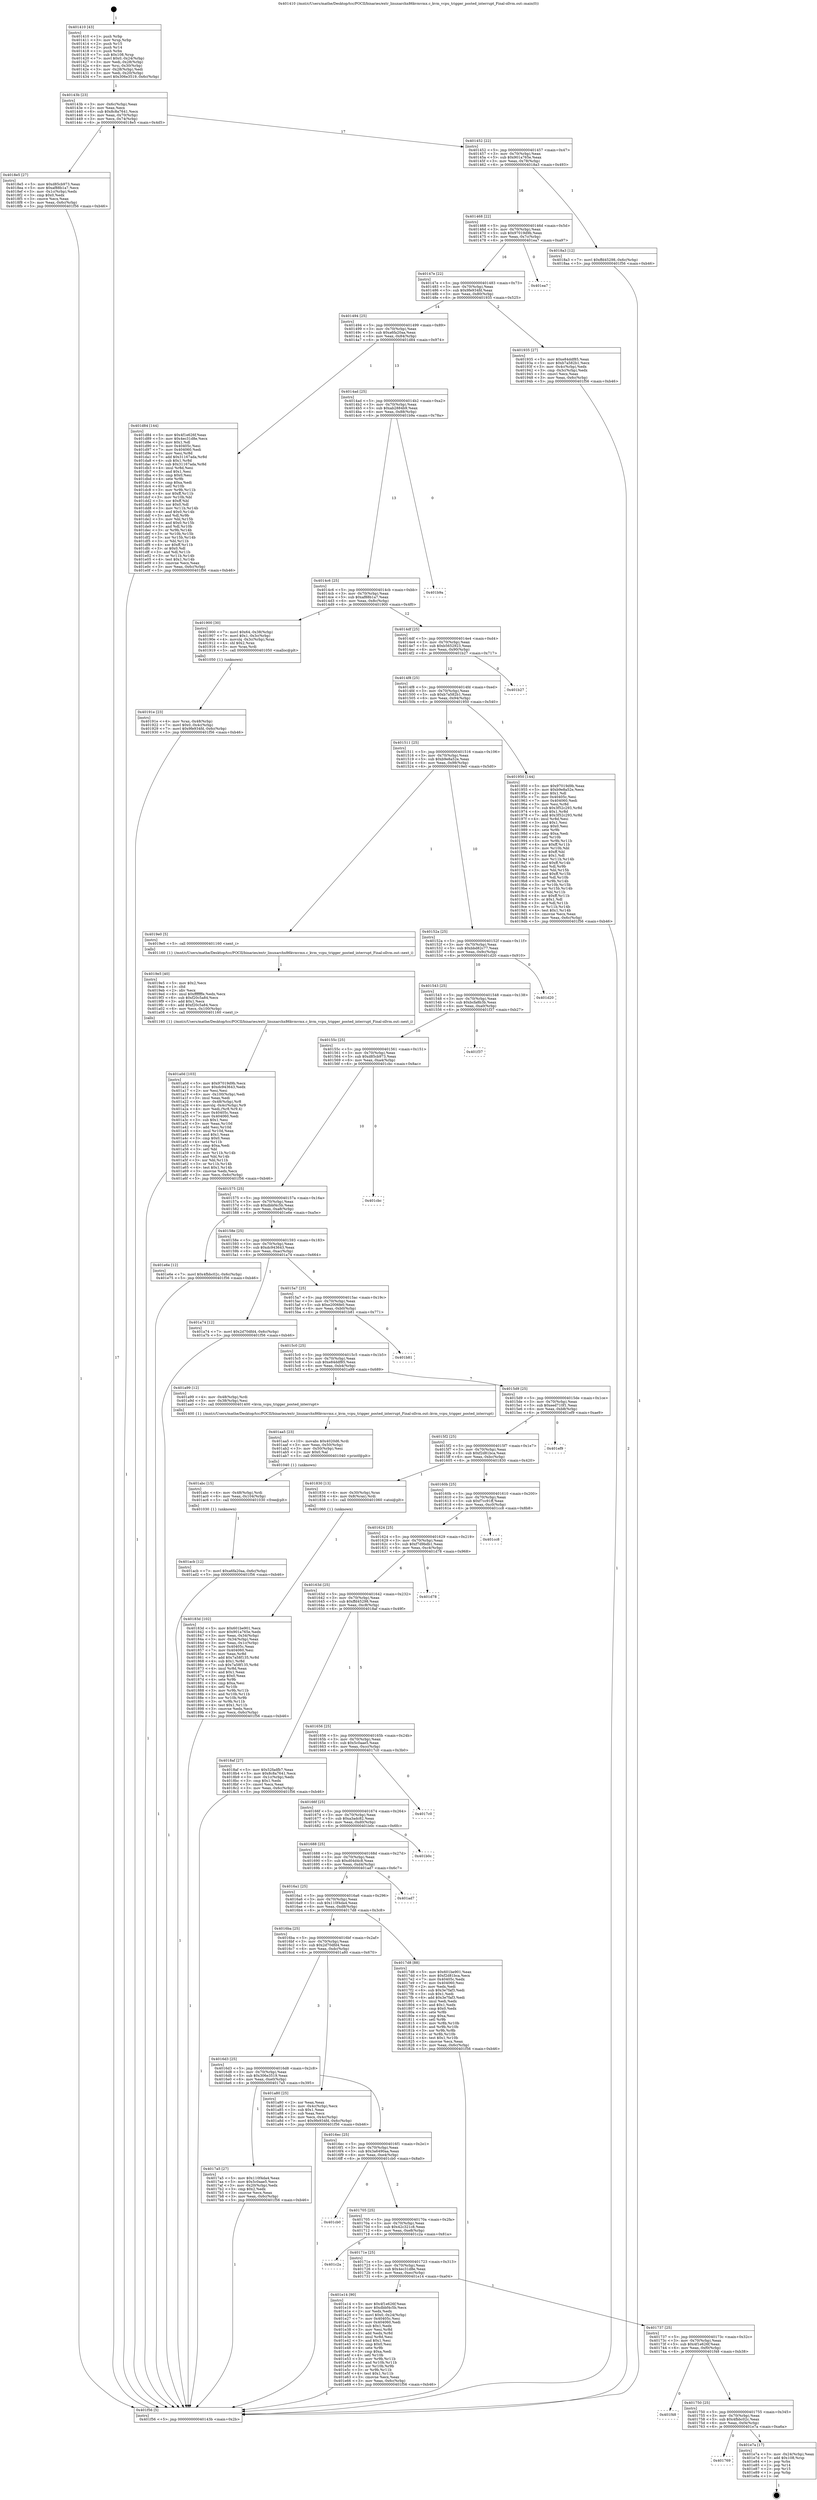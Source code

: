 digraph "0x401410" {
  label = "0x401410 (/mnt/c/Users/mathe/Desktop/tcc/POCII/binaries/extr_linuxarchx86kvmvmx.c_kvm_vcpu_trigger_posted_interrupt_Final-ollvm.out::main(0))"
  labelloc = "t"
  node[shape=record]

  Entry [label="",width=0.3,height=0.3,shape=circle,fillcolor=black,style=filled]
  "0x40143b" [label="{
     0x40143b [23]\l
     | [instrs]\l
     &nbsp;&nbsp;0x40143b \<+3\>: mov -0x6c(%rbp),%eax\l
     &nbsp;&nbsp;0x40143e \<+2\>: mov %eax,%ecx\l
     &nbsp;&nbsp;0x401440 \<+6\>: sub $0x8c8a7641,%ecx\l
     &nbsp;&nbsp;0x401446 \<+3\>: mov %eax,-0x70(%rbp)\l
     &nbsp;&nbsp;0x401449 \<+3\>: mov %ecx,-0x74(%rbp)\l
     &nbsp;&nbsp;0x40144c \<+6\>: je 00000000004018e5 \<main+0x4d5\>\l
  }"]
  "0x4018e5" [label="{
     0x4018e5 [27]\l
     | [instrs]\l
     &nbsp;&nbsp;0x4018e5 \<+5\>: mov $0xd85cb973,%eax\l
     &nbsp;&nbsp;0x4018ea \<+5\>: mov $0xaf88b1a7,%ecx\l
     &nbsp;&nbsp;0x4018ef \<+3\>: mov -0x1c(%rbp),%edx\l
     &nbsp;&nbsp;0x4018f2 \<+3\>: cmp $0x0,%edx\l
     &nbsp;&nbsp;0x4018f5 \<+3\>: cmove %ecx,%eax\l
     &nbsp;&nbsp;0x4018f8 \<+3\>: mov %eax,-0x6c(%rbp)\l
     &nbsp;&nbsp;0x4018fb \<+5\>: jmp 0000000000401f56 \<main+0xb46\>\l
  }"]
  "0x401452" [label="{
     0x401452 [22]\l
     | [instrs]\l
     &nbsp;&nbsp;0x401452 \<+5\>: jmp 0000000000401457 \<main+0x47\>\l
     &nbsp;&nbsp;0x401457 \<+3\>: mov -0x70(%rbp),%eax\l
     &nbsp;&nbsp;0x40145a \<+5\>: sub $0x901a765e,%eax\l
     &nbsp;&nbsp;0x40145f \<+3\>: mov %eax,-0x78(%rbp)\l
     &nbsp;&nbsp;0x401462 \<+6\>: je 00000000004018a3 \<main+0x493\>\l
  }"]
  Exit [label="",width=0.3,height=0.3,shape=circle,fillcolor=black,style=filled,peripheries=2]
  "0x4018a3" [label="{
     0x4018a3 [12]\l
     | [instrs]\l
     &nbsp;&nbsp;0x4018a3 \<+7\>: movl $0xffd45298,-0x6c(%rbp)\l
     &nbsp;&nbsp;0x4018aa \<+5\>: jmp 0000000000401f56 \<main+0xb46\>\l
  }"]
  "0x401468" [label="{
     0x401468 [22]\l
     | [instrs]\l
     &nbsp;&nbsp;0x401468 \<+5\>: jmp 000000000040146d \<main+0x5d\>\l
     &nbsp;&nbsp;0x40146d \<+3\>: mov -0x70(%rbp),%eax\l
     &nbsp;&nbsp;0x401470 \<+5\>: sub $0x97019d9b,%eax\l
     &nbsp;&nbsp;0x401475 \<+3\>: mov %eax,-0x7c(%rbp)\l
     &nbsp;&nbsp;0x401478 \<+6\>: je 0000000000401ea7 \<main+0xa97\>\l
  }"]
  "0x401769" [label="{
     0x401769\l
  }", style=dashed]
  "0x401ea7" [label="{
     0x401ea7\l
  }", style=dashed]
  "0x40147e" [label="{
     0x40147e [22]\l
     | [instrs]\l
     &nbsp;&nbsp;0x40147e \<+5\>: jmp 0000000000401483 \<main+0x73\>\l
     &nbsp;&nbsp;0x401483 \<+3\>: mov -0x70(%rbp),%eax\l
     &nbsp;&nbsp;0x401486 \<+5\>: sub $0x9fe934fd,%eax\l
     &nbsp;&nbsp;0x40148b \<+3\>: mov %eax,-0x80(%rbp)\l
     &nbsp;&nbsp;0x40148e \<+6\>: je 0000000000401935 \<main+0x525\>\l
  }"]
  "0x401e7a" [label="{
     0x401e7a [17]\l
     | [instrs]\l
     &nbsp;&nbsp;0x401e7a \<+3\>: mov -0x24(%rbp),%eax\l
     &nbsp;&nbsp;0x401e7d \<+7\>: add $0x108,%rsp\l
     &nbsp;&nbsp;0x401e84 \<+1\>: pop %rbx\l
     &nbsp;&nbsp;0x401e85 \<+2\>: pop %r14\l
     &nbsp;&nbsp;0x401e87 \<+2\>: pop %r15\l
     &nbsp;&nbsp;0x401e89 \<+1\>: pop %rbp\l
     &nbsp;&nbsp;0x401e8a \<+1\>: ret\l
  }"]
  "0x401935" [label="{
     0x401935 [27]\l
     | [instrs]\l
     &nbsp;&nbsp;0x401935 \<+5\>: mov $0xe84ddf85,%eax\l
     &nbsp;&nbsp;0x40193a \<+5\>: mov $0xb7a582b1,%ecx\l
     &nbsp;&nbsp;0x40193f \<+3\>: mov -0x4c(%rbp),%edx\l
     &nbsp;&nbsp;0x401942 \<+3\>: cmp -0x3c(%rbp),%edx\l
     &nbsp;&nbsp;0x401945 \<+3\>: cmovl %ecx,%eax\l
     &nbsp;&nbsp;0x401948 \<+3\>: mov %eax,-0x6c(%rbp)\l
     &nbsp;&nbsp;0x40194b \<+5\>: jmp 0000000000401f56 \<main+0xb46\>\l
  }"]
  "0x401494" [label="{
     0x401494 [25]\l
     | [instrs]\l
     &nbsp;&nbsp;0x401494 \<+5\>: jmp 0000000000401499 \<main+0x89\>\l
     &nbsp;&nbsp;0x401499 \<+3\>: mov -0x70(%rbp),%eax\l
     &nbsp;&nbsp;0x40149c \<+5\>: sub $0xa6fa20aa,%eax\l
     &nbsp;&nbsp;0x4014a1 \<+6\>: mov %eax,-0x84(%rbp)\l
     &nbsp;&nbsp;0x4014a7 \<+6\>: je 0000000000401d84 \<main+0x974\>\l
  }"]
  "0x401750" [label="{
     0x401750 [25]\l
     | [instrs]\l
     &nbsp;&nbsp;0x401750 \<+5\>: jmp 0000000000401755 \<main+0x345\>\l
     &nbsp;&nbsp;0x401755 \<+3\>: mov -0x70(%rbp),%eax\l
     &nbsp;&nbsp;0x401758 \<+5\>: sub $0x4fbbc02c,%eax\l
     &nbsp;&nbsp;0x40175d \<+6\>: mov %eax,-0xf4(%rbp)\l
     &nbsp;&nbsp;0x401763 \<+6\>: je 0000000000401e7a \<main+0xa6a\>\l
  }"]
  "0x401d84" [label="{
     0x401d84 [144]\l
     | [instrs]\l
     &nbsp;&nbsp;0x401d84 \<+5\>: mov $0x4f1e626f,%eax\l
     &nbsp;&nbsp;0x401d89 \<+5\>: mov $0x4ec31d8e,%ecx\l
     &nbsp;&nbsp;0x401d8e \<+2\>: mov $0x1,%dl\l
     &nbsp;&nbsp;0x401d90 \<+7\>: mov 0x40405c,%esi\l
     &nbsp;&nbsp;0x401d97 \<+7\>: mov 0x404060,%edi\l
     &nbsp;&nbsp;0x401d9e \<+3\>: mov %esi,%r8d\l
     &nbsp;&nbsp;0x401da1 \<+7\>: add $0x31167ada,%r8d\l
     &nbsp;&nbsp;0x401da8 \<+4\>: sub $0x1,%r8d\l
     &nbsp;&nbsp;0x401dac \<+7\>: sub $0x31167ada,%r8d\l
     &nbsp;&nbsp;0x401db3 \<+4\>: imul %r8d,%esi\l
     &nbsp;&nbsp;0x401db7 \<+3\>: and $0x1,%esi\l
     &nbsp;&nbsp;0x401dba \<+3\>: cmp $0x0,%esi\l
     &nbsp;&nbsp;0x401dbd \<+4\>: sete %r9b\l
     &nbsp;&nbsp;0x401dc1 \<+3\>: cmp $0xa,%edi\l
     &nbsp;&nbsp;0x401dc4 \<+4\>: setl %r10b\l
     &nbsp;&nbsp;0x401dc8 \<+3\>: mov %r9b,%r11b\l
     &nbsp;&nbsp;0x401dcb \<+4\>: xor $0xff,%r11b\l
     &nbsp;&nbsp;0x401dcf \<+3\>: mov %r10b,%bl\l
     &nbsp;&nbsp;0x401dd2 \<+3\>: xor $0xff,%bl\l
     &nbsp;&nbsp;0x401dd5 \<+3\>: xor $0x0,%dl\l
     &nbsp;&nbsp;0x401dd8 \<+3\>: mov %r11b,%r14b\l
     &nbsp;&nbsp;0x401ddb \<+4\>: and $0x0,%r14b\l
     &nbsp;&nbsp;0x401ddf \<+3\>: and %dl,%r9b\l
     &nbsp;&nbsp;0x401de2 \<+3\>: mov %bl,%r15b\l
     &nbsp;&nbsp;0x401de5 \<+4\>: and $0x0,%r15b\l
     &nbsp;&nbsp;0x401de9 \<+3\>: and %dl,%r10b\l
     &nbsp;&nbsp;0x401dec \<+3\>: or %r9b,%r14b\l
     &nbsp;&nbsp;0x401def \<+3\>: or %r10b,%r15b\l
     &nbsp;&nbsp;0x401df2 \<+3\>: xor %r15b,%r14b\l
     &nbsp;&nbsp;0x401df5 \<+3\>: or %bl,%r11b\l
     &nbsp;&nbsp;0x401df8 \<+4\>: xor $0xff,%r11b\l
     &nbsp;&nbsp;0x401dfc \<+3\>: or $0x0,%dl\l
     &nbsp;&nbsp;0x401dff \<+3\>: and %dl,%r11b\l
     &nbsp;&nbsp;0x401e02 \<+3\>: or %r11b,%r14b\l
     &nbsp;&nbsp;0x401e05 \<+4\>: test $0x1,%r14b\l
     &nbsp;&nbsp;0x401e09 \<+3\>: cmovne %ecx,%eax\l
     &nbsp;&nbsp;0x401e0c \<+3\>: mov %eax,-0x6c(%rbp)\l
     &nbsp;&nbsp;0x401e0f \<+5\>: jmp 0000000000401f56 \<main+0xb46\>\l
  }"]
  "0x4014ad" [label="{
     0x4014ad [25]\l
     | [instrs]\l
     &nbsp;&nbsp;0x4014ad \<+5\>: jmp 00000000004014b2 \<main+0xa2\>\l
     &nbsp;&nbsp;0x4014b2 \<+3\>: mov -0x70(%rbp),%eax\l
     &nbsp;&nbsp;0x4014b5 \<+5\>: sub $0xab2884b9,%eax\l
     &nbsp;&nbsp;0x4014ba \<+6\>: mov %eax,-0x88(%rbp)\l
     &nbsp;&nbsp;0x4014c0 \<+6\>: je 0000000000401b9a \<main+0x78a\>\l
  }"]
  "0x401f48" [label="{
     0x401f48\l
  }", style=dashed]
  "0x401b9a" [label="{
     0x401b9a\l
  }", style=dashed]
  "0x4014c6" [label="{
     0x4014c6 [25]\l
     | [instrs]\l
     &nbsp;&nbsp;0x4014c6 \<+5\>: jmp 00000000004014cb \<main+0xbb\>\l
     &nbsp;&nbsp;0x4014cb \<+3\>: mov -0x70(%rbp),%eax\l
     &nbsp;&nbsp;0x4014ce \<+5\>: sub $0xaf88b1a7,%eax\l
     &nbsp;&nbsp;0x4014d3 \<+6\>: mov %eax,-0x8c(%rbp)\l
     &nbsp;&nbsp;0x4014d9 \<+6\>: je 0000000000401900 \<main+0x4f0\>\l
  }"]
  "0x401737" [label="{
     0x401737 [25]\l
     | [instrs]\l
     &nbsp;&nbsp;0x401737 \<+5\>: jmp 000000000040173c \<main+0x32c\>\l
     &nbsp;&nbsp;0x40173c \<+3\>: mov -0x70(%rbp),%eax\l
     &nbsp;&nbsp;0x40173f \<+5\>: sub $0x4f1e626f,%eax\l
     &nbsp;&nbsp;0x401744 \<+6\>: mov %eax,-0xf0(%rbp)\l
     &nbsp;&nbsp;0x40174a \<+6\>: je 0000000000401f48 \<main+0xb38\>\l
  }"]
  "0x401900" [label="{
     0x401900 [30]\l
     | [instrs]\l
     &nbsp;&nbsp;0x401900 \<+7\>: movl $0x64,-0x38(%rbp)\l
     &nbsp;&nbsp;0x401907 \<+7\>: movl $0x1,-0x3c(%rbp)\l
     &nbsp;&nbsp;0x40190e \<+4\>: movslq -0x3c(%rbp),%rax\l
     &nbsp;&nbsp;0x401912 \<+4\>: shl $0x2,%rax\l
     &nbsp;&nbsp;0x401916 \<+3\>: mov %rax,%rdi\l
     &nbsp;&nbsp;0x401919 \<+5\>: call 0000000000401050 \<malloc@plt\>\l
     | [calls]\l
     &nbsp;&nbsp;0x401050 \{1\} (unknown)\l
  }"]
  "0x4014df" [label="{
     0x4014df [25]\l
     | [instrs]\l
     &nbsp;&nbsp;0x4014df \<+5\>: jmp 00000000004014e4 \<main+0xd4\>\l
     &nbsp;&nbsp;0x4014e4 \<+3\>: mov -0x70(%rbp),%eax\l
     &nbsp;&nbsp;0x4014e7 \<+5\>: sub $0xb5652923,%eax\l
     &nbsp;&nbsp;0x4014ec \<+6\>: mov %eax,-0x90(%rbp)\l
     &nbsp;&nbsp;0x4014f2 \<+6\>: je 0000000000401b27 \<main+0x717\>\l
  }"]
  "0x401e14" [label="{
     0x401e14 [90]\l
     | [instrs]\l
     &nbsp;&nbsp;0x401e14 \<+5\>: mov $0x4f1e626f,%eax\l
     &nbsp;&nbsp;0x401e19 \<+5\>: mov $0xdbbf4c5b,%ecx\l
     &nbsp;&nbsp;0x401e1e \<+2\>: xor %edx,%edx\l
     &nbsp;&nbsp;0x401e20 \<+7\>: movl $0x0,-0x24(%rbp)\l
     &nbsp;&nbsp;0x401e27 \<+7\>: mov 0x40405c,%esi\l
     &nbsp;&nbsp;0x401e2e \<+7\>: mov 0x404060,%edi\l
     &nbsp;&nbsp;0x401e35 \<+3\>: sub $0x1,%edx\l
     &nbsp;&nbsp;0x401e38 \<+3\>: mov %esi,%r8d\l
     &nbsp;&nbsp;0x401e3b \<+3\>: add %edx,%r8d\l
     &nbsp;&nbsp;0x401e3e \<+4\>: imul %r8d,%esi\l
     &nbsp;&nbsp;0x401e42 \<+3\>: and $0x1,%esi\l
     &nbsp;&nbsp;0x401e45 \<+3\>: cmp $0x0,%esi\l
     &nbsp;&nbsp;0x401e48 \<+4\>: sete %r9b\l
     &nbsp;&nbsp;0x401e4c \<+3\>: cmp $0xa,%edi\l
     &nbsp;&nbsp;0x401e4f \<+4\>: setl %r10b\l
     &nbsp;&nbsp;0x401e53 \<+3\>: mov %r9b,%r11b\l
     &nbsp;&nbsp;0x401e56 \<+3\>: and %r10b,%r11b\l
     &nbsp;&nbsp;0x401e59 \<+3\>: xor %r10b,%r9b\l
     &nbsp;&nbsp;0x401e5c \<+3\>: or %r9b,%r11b\l
     &nbsp;&nbsp;0x401e5f \<+4\>: test $0x1,%r11b\l
     &nbsp;&nbsp;0x401e63 \<+3\>: cmovne %ecx,%eax\l
     &nbsp;&nbsp;0x401e66 \<+3\>: mov %eax,-0x6c(%rbp)\l
     &nbsp;&nbsp;0x401e69 \<+5\>: jmp 0000000000401f56 \<main+0xb46\>\l
  }"]
  "0x401b27" [label="{
     0x401b27\l
  }", style=dashed]
  "0x4014f8" [label="{
     0x4014f8 [25]\l
     | [instrs]\l
     &nbsp;&nbsp;0x4014f8 \<+5\>: jmp 00000000004014fd \<main+0xed\>\l
     &nbsp;&nbsp;0x4014fd \<+3\>: mov -0x70(%rbp),%eax\l
     &nbsp;&nbsp;0x401500 \<+5\>: sub $0xb7a582b1,%eax\l
     &nbsp;&nbsp;0x401505 \<+6\>: mov %eax,-0x94(%rbp)\l
     &nbsp;&nbsp;0x40150b \<+6\>: je 0000000000401950 \<main+0x540\>\l
  }"]
  "0x40171e" [label="{
     0x40171e [25]\l
     | [instrs]\l
     &nbsp;&nbsp;0x40171e \<+5\>: jmp 0000000000401723 \<main+0x313\>\l
     &nbsp;&nbsp;0x401723 \<+3\>: mov -0x70(%rbp),%eax\l
     &nbsp;&nbsp;0x401726 \<+5\>: sub $0x4ec31d8e,%eax\l
     &nbsp;&nbsp;0x40172b \<+6\>: mov %eax,-0xec(%rbp)\l
     &nbsp;&nbsp;0x401731 \<+6\>: je 0000000000401e14 \<main+0xa04\>\l
  }"]
  "0x401950" [label="{
     0x401950 [144]\l
     | [instrs]\l
     &nbsp;&nbsp;0x401950 \<+5\>: mov $0x97019d9b,%eax\l
     &nbsp;&nbsp;0x401955 \<+5\>: mov $0xb9e8a52e,%ecx\l
     &nbsp;&nbsp;0x40195a \<+2\>: mov $0x1,%dl\l
     &nbsp;&nbsp;0x40195c \<+7\>: mov 0x40405c,%esi\l
     &nbsp;&nbsp;0x401963 \<+7\>: mov 0x404060,%edi\l
     &nbsp;&nbsp;0x40196a \<+3\>: mov %esi,%r8d\l
     &nbsp;&nbsp;0x40196d \<+7\>: sub $0x3f52c293,%r8d\l
     &nbsp;&nbsp;0x401974 \<+4\>: sub $0x1,%r8d\l
     &nbsp;&nbsp;0x401978 \<+7\>: add $0x3f52c293,%r8d\l
     &nbsp;&nbsp;0x40197f \<+4\>: imul %r8d,%esi\l
     &nbsp;&nbsp;0x401983 \<+3\>: and $0x1,%esi\l
     &nbsp;&nbsp;0x401986 \<+3\>: cmp $0x0,%esi\l
     &nbsp;&nbsp;0x401989 \<+4\>: sete %r9b\l
     &nbsp;&nbsp;0x40198d \<+3\>: cmp $0xa,%edi\l
     &nbsp;&nbsp;0x401990 \<+4\>: setl %r10b\l
     &nbsp;&nbsp;0x401994 \<+3\>: mov %r9b,%r11b\l
     &nbsp;&nbsp;0x401997 \<+4\>: xor $0xff,%r11b\l
     &nbsp;&nbsp;0x40199b \<+3\>: mov %r10b,%bl\l
     &nbsp;&nbsp;0x40199e \<+3\>: xor $0xff,%bl\l
     &nbsp;&nbsp;0x4019a1 \<+3\>: xor $0x1,%dl\l
     &nbsp;&nbsp;0x4019a4 \<+3\>: mov %r11b,%r14b\l
     &nbsp;&nbsp;0x4019a7 \<+4\>: and $0xff,%r14b\l
     &nbsp;&nbsp;0x4019ab \<+3\>: and %dl,%r9b\l
     &nbsp;&nbsp;0x4019ae \<+3\>: mov %bl,%r15b\l
     &nbsp;&nbsp;0x4019b1 \<+4\>: and $0xff,%r15b\l
     &nbsp;&nbsp;0x4019b5 \<+3\>: and %dl,%r10b\l
     &nbsp;&nbsp;0x4019b8 \<+3\>: or %r9b,%r14b\l
     &nbsp;&nbsp;0x4019bb \<+3\>: or %r10b,%r15b\l
     &nbsp;&nbsp;0x4019be \<+3\>: xor %r15b,%r14b\l
     &nbsp;&nbsp;0x4019c1 \<+3\>: or %bl,%r11b\l
     &nbsp;&nbsp;0x4019c4 \<+4\>: xor $0xff,%r11b\l
     &nbsp;&nbsp;0x4019c8 \<+3\>: or $0x1,%dl\l
     &nbsp;&nbsp;0x4019cb \<+3\>: and %dl,%r11b\l
     &nbsp;&nbsp;0x4019ce \<+3\>: or %r11b,%r14b\l
     &nbsp;&nbsp;0x4019d1 \<+4\>: test $0x1,%r14b\l
     &nbsp;&nbsp;0x4019d5 \<+3\>: cmovne %ecx,%eax\l
     &nbsp;&nbsp;0x4019d8 \<+3\>: mov %eax,-0x6c(%rbp)\l
     &nbsp;&nbsp;0x4019db \<+5\>: jmp 0000000000401f56 \<main+0xb46\>\l
  }"]
  "0x401511" [label="{
     0x401511 [25]\l
     | [instrs]\l
     &nbsp;&nbsp;0x401511 \<+5\>: jmp 0000000000401516 \<main+0x106\>\l
     &nbsp;&nbsp;0x401516 \<+3\>: mov -0x70(%rbp),%eax\l
     &nbsp;&nbsp;0x401519 \<+5\>: sub $0xb9e8a52e,%eax\l
     &nbsp;&nbsp;0x40151e \<+6\>: mov %eax,-0x98(%rbp)\l
     &nbsp;&nbsp;0x401524 \<+6\>: je 00000000004019e0 \<main+0x5d0\>\l
  }"]
  "0x401c2a" [label="{
     0x401c2a\l
  }", style=dashed]
  "0x4019e0" [label="{
     0x4019e0 [5]\l
     | [instrs]\l
     &nbsp;&nbsp;0x4019e0 \<+5\>: call 0000000000401160 \<next_i\>\l
     | [calls]\l
     &nbsp;&nbsp;0x401160 \{1\} (/mnt/c/Users/mathe/Desktop/tcc/POCII/binaries/extr_linuxarchx86kvmvmx.c_kvm_vcpu_trigger_posted_interrupt_Final-ollvm.out::next_i)\l
  }"]
  "0x40152a" [label="{
     0x40152a [25]\l
     | [instrs]\l
     &nbsp;&nbsp;0x40152a \<+5\>: jmp 000000000040152f \<main+0x11f\>\l
     &nbsp;&nbsp;0x40152f \<+3\>: mov -0x70(%rbp),%eax\l
     &nbsp;&nbsp;0x401532 \<+5\>: sub $0xbbd82c77,%eax\l
     &nbsp;&nbsp;0x401537 \<+6\>: mov %eax,-0x9c(%rbp)\l
     &nbsp;&nbsp;0x40153d \<+6\>: je 0000000000401d20 \<main+0x910\>\l
  }"]
  "0x401705" [label="{
     0x401705 [25]\l
     | [instrs]\l
     &nbsp;&nbsp;0x401705 \<+5\>: jmp 000000000040170a \<main+0x2fa\>\l
     &nbsp;&nbsp;0x40170a \<+3\>: mov -0x70(%rbp),%eax\l
     &nbsp;&nbsp;0x40170d \<+5\>: sub $0x42c321c8,%eax\l
     &nbsp;&nbsp;0x401712 \<+6\>: mov %eax,-0xe8(%rbp)\l
     &nbsp;&nbsp;0x401718 \<+6\>: je 0000000000401c2a \<main+0x81a\>\l
  }"]
  "0x401d20" [label="{
     0x401d20\l
  }", style=dashed]
  "0x401543" [label="{
     0x401543 [25]\l
     | [instrs]\l
     &nbsp;&nbsp;0x401543 \<+5\>: jmp 0000000000401548 \<main+0x138\>\l
     &nbsp;&nbsp;0x401548 \<+3\>: mov -0x70(%rbp),%eax\l
     &nbsp;&nbsp;0x40154b \<+5\>: sub $0xbcfa8b3b,%eax\l
     &nbsp;&nbsp;0x401550 \<+6\>: mov %eax,-0xa0(%rbp)\l
     &nbsp;&nbsp;0x401556 \<+6\>: je 0000000000401f37 \<main+0xb27\>\l
  }"]
  "0x401cb0" [label="{
     0x401cb0\l
  }", style=dashed]
  "0x401f37" [label="{
     0x401f37\l
  }", style=dashed]
  "0x40155c" [label="{
     0x40155c [25]\l
     | [instrs]\l
     &nbsp;&nbsp;0x40155c \<+5\>: jmp 0000000000401561 \<main+0x151\>\l
     &nbsp;&nbsp;0x401561 \<+3\>: mov -0x70(%rbp),%eax\l
     &nbsp;&nbsp;0x401564 \<+5\>: sub $0xd85cb973,%eax\l
     &nbsp;&nbsp;0x401569 \<+6\>: mov %eax,-0xa4(%rbp)\l
     &nbsp;&nbsp;0x40156f \<+6\>: je 0000000000401cbc \<main+0x8ac\>\l
  }"]
  "0x401acb" [label="{
     0x401acb [12]\l
     | [instrs]\l
     &nbsp;&nbsp;0x401acb \<+7\>: movl $0xa6fa20aa,-0x6c(%rbp)\l
     &nbsp;&nbsp;0x401ad2 \<+5\>: jmp 0000000000401f56 \<main+0xb46\>\l
  }"]
  "0x401cbc" [label="{
     0x401cbc\l
  }", style=dashed]
  "0x401575" [label="{
     0x401575 [25]\l
     | [instrs]\l
     &nbsp;&nbsp;0x401575 \<+5\>: jmp 000000000040157a \<main+0x16a\>\l
     &nbsp;&nbsp;0x40157a \<+3\>: mov -0x70(%rbp),%eax\l
     &nbsp;&nbsp;0x40157d \<+5\>: sub $0xdbbf4c5b,%eax\l
     &nbsp;&nbsp;0x401582 \<+6\>: mov %eax,-0xa8(%rbp)\l
     &nbsp;&nbsp;0x401588 \<+6\>: je 0000000000401e6e \<main+0xa5e\>\l
  }"]
  "0x401abc" [label="{
     0x401abc [15]\l
     | [instrs]\l
     &nbsp;&nbsp;0x401abc \<+4\>: mov -0x48(%rbp),%rdi\l
     &nbsp;&nbsp;0x401ac0 \<+6\>: mov %eax,-0x104(%rbp)\l
     &nbsp;&nbsp;0x401ac6 \<+5\>: call 0000000000401030 \<free@plt\>\l
     | [calls]\l
     &nbsp;&nbsp;0x401030 \{1\} (unknown)\l
  }"]
  "0x401e6e" [label="{
     0x401e6e [12]\l
     | [instrs]\l
     &nbsp;&nbsp;0x401e6e \<+7\>: movl $0x4fbbc02c,-0x6c(%rbp)\l
     &nbsp;&nbsp;0x401e75 \<+5\>: jmp 0000000000401f56 \<main+0xb46\>\l
  }"]
  "0x40158e" [label="{
     0x40158e [25]\l
     | [instrs]\l
     &nbsp;&nbsp;0x40158e \<+5\>: jmp 0000000000401593 \<main+0x183\>\l
     &nbsp;&nbsp;0x401593 \<+3\>: mov -0x70(%rbp),%eax\l
     &nbsp;&nbsp;0x401596 \<+5\>: sub $0xdc943643,%eax\l
     &nbsp;&nbsp;0x40159b \<+6\>: mov %eax,-0xac(%rbp)\l
     &nbsp;&nbsp;0x4015a1 \<+6\>: je 0000000000401a74 \<main+0x664\>\l
  }"]
  "0x401aa5" [label="{
     0x401aa5 [23]\l
     | [instrs]\l
     &nbsp;&nbsp;0x401aa5 \<+10\>: movabs $0x4020d6,%rdi\l
     &nbsp;&nbsp;0x401aaf \<+3\>: mov %eax,-0x50(%rbp)\l
     &nbsp;&nbsp;0x401ab2 \<+3\>: mov -0x50(%rbp),%esi\l
     &nbsp;&nbsp;0x401ab5 \<+2\>: mov $0x0,%al\l
     &nbsp;&nbsp;0x401ab7 \<+5\>: call 0000000000401040 \<printf@plt\>\l
     | [calls]\l
     &nbsp;&nbsp;0x401040 \{1\} (unknown)\l
  }"]
  "0x401a74" [label="{
     0x401a74 [12]\l
     | [instrs]\l
     &nbsp;&nbsp;0x401a74 \<+7\>: movl $0x2d70dfd4,-0x6c(%rbp)\l
     &nbsp;&nbsp;0x401a7b \<+5\>: jmp 0000000000401f56 \<main+0xb46\>\l
  }"]
  "0x4015a7" [label="{
     0x4015a7 [25]\l
     | [instrs]\l
     &nbsp;&nbsp;0x4015a7 \<+5\>: jmp 00000000004015ac \<main+0x19c\>\l
     &nbsp;&nbsp;0x4015ac \<+3\>: mov -0x70(%rbp),%eax\l
     &nbsp;&nbsp;0x4015af \<+5\>: sub $0xe2006fe0,%eax\l
     &nbsp;&nbsp;0x4015b4 \<+6\>: mov %eax,-0xb0(%rbp)\l
     &nbsp;&nbsp;0x4015ba \<+6\>: je 0000000000401b81 \<main+0x771\>\l
  }"]
  "0x401a0d" [label="{
     0x401a0d [103]\l
     | [instrs]\l
     &nbsp;&nbsp;0x401a0d \<+5\>: mov $0x97019d9b,%ecx\l
     &nbsp;&nbsp;0x401a12 \<+5\>: mov $0xdc943643,%edx\l
     &nbsp;&nbsp;0x401a17 \<+2\>: xor %esi,%esi\l
     &nbsp;&nbsp;0x401a19 \<+6\>: mov -0x100(%rbp),%edi\l
     &nbsp;&nbsp;0x401a1f \<+3\>: imul %eax,%edi\l
     &nbsp;&nbsp;0x401a22 \<+4\>: mov -0x48(%rbp),%r8\l
     &nbsp;&nbsp;0x401a26 \<+4\>: movslq -0x4c(%rbp),%r9\l
     &nbsp;&nbsp;0x401a2a \<+4\>: mov %edi,(%r8,%r9,4)\l
     &nbsp;&nbsp;0x401a2e \<+7\>: mov 0x40405c,%eax\l
     &nbsp;&nbsp;0x401a35 \<+7\>: mov 0x404060,%edi\l
     &nbsp;&nbsp;0x401a3c \<+3\>: sub $0x1,%esi\l
     &nbsp;&nbsp;0x401a3f \<+3\>: mov %eax,%r10d\l
     &nbsp;&nbsp;0x401a42 \<+3\>: add %esi,%r10d\l
     &nbsp;&nbsp;0x401a45 \<+4\>: imul %r10d,%eax\l
     &nbsp;&nbsp;0x401a49 \<+3\>: and $0x1,%eax\l
     &nbsp;&nbsp;0x401a4c \<+3\>: cmp $0x0,%eax\l
     &nbsp;&nbsp;0x401a4f \<+4\>: sete %r11b\l
     &nbsp;&nbsp;0x401a53 \<+3\>: cmp $0xa,%edi\l
     &nbsp;&nbsp;0x401a56 \<+3\>: setl %bl\l
     &nbsp;&nbsp;0x401a59 \<+3\>: mov %r11b,%r14b\l
     &nbsp;&nbsp;0x401a5c \<+3\>: and %bl,%r14b\l
     &nbsp;&nbsp;0x401a5f \<+3\>: xor %bl,%r11b\l
     &nbsp;&nbsp;0x401a62 \<+3\>: or %r11b,%r14b\l
     &nbsp;&nbsp;0x401a65 \<+4\>: test $0x1,%r14b\l
     &nbsp;&nbsp;0x401a69 \<+3\>: cmovne %edx,%ecx\l
     &nbsp;&nbsp;0x401a6c \<+3\>: mov %ecx,-0x6c(%rbp)\l
     &nbsp;&nbsp;0x401a6f \<+5\>: jmp 0000000000401f56 \<main+0xb46\>\l
  }"]
  "0x401b81" [label="{
     0x401b81\l
  }", style=dashed]
  "0x4015c0" [label="{
     0x4015c0 [25]\l
     | [instrs]\l
     &nbsp;&nbsp;0x4015c0 \<+5\>: jmp 00000000004015c5 \<main+0x1b5\>\l
     &nbsp;&nbsp;0x4015c5 \<+3\>: mov -0x70(%rbp),%eax\l
     &nbsp;&nbsp;0x4015c8 \<+5\>: sub $0xe84ddf85,%eax\l
     &nbsp;&nbsp;0x4015cd \<+6\>: mov %eax,-0xb4(%rbp)\l
     &nbsp;&nbsp;0x4015d3 \<+6\>: je 0000000000401a99 \<main+0x689\>\l
  }"]
  "0x4019e5" [label="{
     0x4019e5 [40]\l
     | [instrs]\l
     &nbsp;&nbsp;0x4019e5 \<+5\>: mov $0x2,%ecx\l
     &nbsp;&nbsp;0x4019ea \<+1\>: cltd\l
     &nbsp;&nbsp;0x4019eb \<+2\>: idiv %ecx\l
     &nbsp;&nbsp;0x4019ed \<+6\>: imul $0xfffffffe,%edx,%ecx\l
     &nbsp;&nbsp;0x4019f3 \<+6\>: sub $0xf20c5a84,%ecx\l
     &nbsp;&nbsp;0x4019f9 \<+3\>: add $0x1,%ecx\l
     &nbsp;&nbsp;0x4019fc \<+6\>: add $0xf20c5a84,%ecx\l
     &nbsp;&nbsp;0x401a02 \<+6\>: mov %ecx,-0x100(%rbp)\l
     &nbsp;&nbsp;0x401a08 \<+5\>: call 0000000000401160 \<next_i\>\l
     | [calls]\l
     &nbsp;&nbsp;0x401160 \{1\} (/mnt/c/Users/mathe/Desktop/tcc/POCII/binaries/extr_linuxarchx86kvmvmx.c_kvm_vcpu_trigger_posted_interrupt_Final-ollvm.out::next_i)\l
  }"]
  "0x401a99" [label="{
     0x401a99 [12]\l
     | [instrs]\l
     &nbsp;&nbsp;0x401a99 \<+4\>: mov -0x48(%rbp),%rdi\l
     &nbsp;&nbsp;0x401a9d \<+3\>: mov -0x38(%rbp),%esi\l
     &nbsp;&nbsp;0x401aa0 \<+5\>: call 0000000000401400 \<kvm_vcpu_trigger_posted_interrupt\>\l
     | [calls]\l
     &nbsp;&nbsp;0x401400 \{1\} (/mnt/c/Users/mathe/Desktop/tcc/POCII/binaries/extr_linuxarchx86kvmvmx.c_kvm_vcpu_trigger_posted_interrupt_Final-ollvm.out::kvm_vcpu_trigger_posted_interrupt)\l
  }"]
  "0x4015d9" [label="{
     0x4015d9 [25]\l
     | [instrs]\l
     &nbsp;&nbsp;0x4015d9 \<+5\>: jmp 00000000004015de \<main+0x1ce\>\l
     &nbsp;&nbsp;0x4015de \<+3\>: mov -0x70(%rbp),%eax\l
     &nbsp;&nbsp;0x4015e1 \<+5\>: sub $0xeed710f1,%eax\l
     &nbsp;&nbsp;0x4015e6 \<+6\>: mov %eax,-0xb8(%rbp)\l
     &nbsp;&nbsp;0x4015ec \<+6\>: je 0000000000401ef9 \<main+0xae9\>\l
  }"]
  "0x40191e" [label="{
     0x40191e [23]\l
     | [instrs]\l
     &nbsp;&nbsp;0x40191e \<+4\>: mov %rax,-0x48(%rbp)\l
     &nbsp;&nbsp;0x401922 \<+7\>: movl $0x0,-0x4c(%rbp)\l
     &nbsp;&nbsp;0x401929 \<+7\>: movl $0x9fe934fd,-0x6c(%rbp)\l
     &nbsp;&nbsp;0x401930 \<+5\>: jmp 0000000000401f56 \<main+0xb46\>\l
  }"]
  "0x401ef9" [label="{
     0x401ef9\l
  }", style=dashed]
  "0x4015f2" [label="{
     0x4015f2 [25]\l
     | [instrs]\l
     &nbsp;&nbsp;0x4015f2 \<+5\>: jmp 00000000004015f7 \<main+0x1e7\>\l
     &nbsp;&nbsp;0x4015f7 \<+3\>: mov -0x70(%rbp),%eax\l
     &nbsp;&nbsp;0x4015fa \<+5\>: sub $0xf2d81bca,%eax\l
     &nbsp;&nbsp;0x4015ff \<+6\>: mov %eax,-0xbc(%rbp)\l
     &nbsp;&nbsp;0x401605 \<+6\>: je 0000000000401830 \<main+0x420\>\l
  }"]
  "0x40183d" [label="{
     0x40183d [102]\l
     | [instrs]\l
     &nbsp;&nbsp;0x40183d \<+5\>: mov $0x601be901,%ecx\l
     &nbsp;&nbsp;0x401842 \<+5\>: mov $0x901a765e,%edx\l
     &nbsp;&nbsp;0x401847 \<+3\>: mov %eax,-0x34(%rbp)\l
     &nbsp;&nbsp;0x40184a \<+3\>: mov -0x34(%rbp),%eax\l
     &nbsp;&nbsp;0x40184d \<+3\>: mov %eax,-0x1c(%rbp)\l
     &nbsp;&nbsp;0x401850 \<+7\>: mov 0x40405c,%eax\l
     &nbsp;&nbsp;0x401857 \<+7\>: mov 0x404060,%esi\l
     &nbsp;&nbsp;0x40185e \<+3\>: mov %eax,%r8d\l
     &nbsp;&nbsp;0x401861 \<+7\>: add $0x7a58f135,%r8d\l
     &nbsp;&nbsp;0x401868 \<+4\>: sub $0x1,%r8d\l
     &nbsp;&nbsp;0x40186c \<+7\>: sub $0x7a58f135,%r8d\l
     &nbsp;&nbsp;0x401873 \<+4\>: imul %r8d,%eax\l
     &nbsp;&nbsp;0x401877 \<+3\>: and $0x1,%eax\l
     &nbsp;&nbsp;0x40187a \<+3\>: cmp $0x0,%eax\l
     &nbsp;&nbsp;0x40187d \<+4\>: sete %r9b\l
     &nbsp;&nbsp;0x401881 \<+3\>: cmp $0xa,%esi\l
     &nbsp;&nbsp;0x401884 \<+4\>: setl %r10b\l
     &nbsp;&nbsp;0x401888 \<+3\>: mov %r9b,%r11b\l
     &nbsp;&nbsp;0x40188b \<+3\>: and %r10b,%r11b\l
     &nbsp;&nbsp;0x40188e \<+3\>: xor %r10b,%r9b\l
     &nbsp;&nbsp;0x401891 \<+3\>: or %r9b,%r11b\l
     &nbsp;&nbsp;0x401894 \<+4\>: test $0x1,%r11b\l
     &nbsp;&nbsp;0x401898 \<+3\>: cmovne %edx,%ecx\l
     &nbsp;&nbsp;0x40189b \<+3\>: mov %ecx,-0x6c(%rbp)\l
     &nbsp;&nbsp;0x40189e \<+5\>: jmp 0000000000401f56 \<main+0xb46\>\l
  }"]
  "0x401830" [label="{
     0x401830 [13]\l
     | [instrs]\l
     &nbsp;&nbsp;0x401830 \<+4\>: mov -0x30(%rbp),%rax\l
     &nbsp;&nbsp;0x401834 \<+4\>: mov 0x8(%rax),%rdi\l
     &nbsp;&nbsp;0x401838 \<+5\>: call 0000000000401060 \<atoi@plt\>\l
     | [calls]\l
     &nbsp;&nbsp;0x401060 \{1\} (unknown)\l
  }"]
  "0x40160b" [label="{
     0x40160b [25]\l
     | [instrs]\l
     &nbsp;&nbsp;0x40160b \<+5\>: jmp 0000000000401610 \<main+0x200\>\l
     &nbsp;&nbsp;0x401610 \<+3\>: mov -0x70(%rbp),%eax\l
     &nbsp;&nbsp;0x401613 \<+5\>: sub $0xf7cc91ff,%eax\l
     &nbsp;&nbsp;0x401618 \<+6\>: mov %eax,-0xc0(%rbp)\l
     &nbsp;&nbsp;0x40161e \<+6\>: je 0000000000401cc8 \<main+0x8b8\>\l
  }"]
  "0x401410" [label="{
     0x401410 [43]\l
     | [instrs]\l
     &nbsp;&nbsp;0x401410 \<+1\>: push %rbp\l
     &nbsp;&nbsp;0x401411 \<+3\>: mov %rsp,%rbp\l
     &nbsp;&nbsp;0x401414 \<+2\>: push %r15\l
     &nbsp;&nbsp;0x401416 \<+2\>: push %r14\l
     &nbsp;&nbsp;0x401418 \<+1\>: push %rbx\l
     &nbsp;&nbsp;0x401419 \<+7\>: sub $0x108,%rsp\l
     &nbsp;&nbsp;0x401420 \<+7\>: movl $0x0,-0x24(%rbp)\l
     &nbsp;&nbsp;0x401427 \<+3\>: mov %edi,-0x28(%rbp)\l
     &nbsp;&nbsp;0x40142a \<+4\>: mov %rsi,-0x30(%rbp)\l
     &nbsp;&nbsp;0x40142e \<+3\>: mov -0x28(%rbp),%edi\l
     &nbsp;&nbsp;0x401431 \<+3\>: mov %edi,-0x20(%rbp)\l
     &nbsp;&nbsp;0x401434 \<+7\>: movl $0x306e3519,-0x6c(%rbp)\l
  }"]
  "0x401cc8" [label="{
     0x401cc8\l
  }", style=dashed]
  "0x401624" [label="{
     0x401624 [25]\l
     | [instrs]\l
     &nbsp;&nbsp;0x401624 \<+5\>: jmp 0000000000401629 \<main+0x219\>\l
     &nbsp;&nbsp;0x401629 \<+3\>: mov -0x70(%rbp),%eax\l
     &nbsp;&nbsp;0x40162c \<+5\>: sub $0xf7d9bdb1,%eax\l
     &nbsp;&nbsp;0x401631 \<+6\>: mov %eax,-0xc4(%rbp)\l
     &nbsp;&nbsp;0x401637 \<+6\>: je 0000000000401d78 \<main+0x968\>\l
  }"]
  "0x401f56" [label="{
     0x401f56 [5]\l
     | [instrs]\l
     &nbsp;&nbsp;0x401f56 \<+5\>: jmp 000000000040143b \<main+0x2b\>\l
  }"]
  "0x401d78" [label="{
     0x401d78\l
  }", style=dashed]
  "0x40163d" [label="{
     0x40163d [25]\l
     | [instrs]\l
     &nbsp;&nbsp;0x40163d \<+5\>: jmp 0000000000401642 \<main+0x232\>\l
     &nbsp;&nbsp;0x401642 \<+3\>: mov -0x70(%rbp),%eax\l
     &nbsp;&nbsp;0x401645 \<+5\>: sub $0xffd45298,%eax\l
     &nbsp;&nbsp;0x40164a \<+6\>: mov %eax,-0xc8(%rbp)\l
     &nbsp;&nbsp;0x401650 \<+6\>: je 00000000004018af \<main+0x49f\>\l
  }"]
  "0x4016ec" [label="{
     0x4016ec [25]\l
     | [instrs]\l
     &nbsp;&nbsp;0x4016ec \<+5\>: jmp 00000000004016f1 \<main+0x2e1\>\l
     &nbsp;&nbsp;0x4016f1 \<+3\>: mov -0x70(%rbp),%eax\l
     &nbsp;&nbsp;0x4016f4 \<+5\>: sub $0x3a6490aa,%eax\l
     &nbsp;&nbsp;0x4016f9 \<+6\>: mov %eax,-0xe4(%rbp)\l
     &nbsp;&nbsp;0x4016ff \<+6\>: je 0000000000401cb0 \<main+0x8a0\>\l
  }"]
  "0x4018af" [label="{
     0x4018af [27]\l
     | [instrs]\l
     &nbsp;&nbsp;0x4018af \<+5\>: mov $0x52fadfb7,%eax\l
     &nbsp;&nbsp;0x4018b4 \<+5\>: mov $0x8c8a7641,%ecx\l
     &nbsp;&nbsp;0x4018b9 \<+3\>: mov -0x1c(%rbp),%edx\l
     &nbsp;&nbsp;0x4018bc \<+3\>: cmp $0x1,%edx\l
     &nbsp;&nbsp;0x4018bf \<+3\>: cmovl %ecx,%eax\l
     &nbsp;&nbsp;0x4018c2 \<+3\>: mov %eax,-0x6c(%rbp)\l
     &nbsp;&nbsp;0x4018c5 \<+5\>: jmp 0000000000401f56 \<main+0xb46\>\l
  }"]
  "0x401656" [label="{
     0x401656 [25]\l
     | [instrs]\l
     &nbsp;&nbsp;0x401656 \<+5\>: jmp 000000000040165b \<main+0x24b\>\l
     &nbsp;&nbsp;0x40165b \<+3\>: mov -0x70(%rbp),%eax\l
     &nbsp;&nbsp;0x40165e \<+5\>: sub $0x5c0aae5,%eax\l
     &nbsp;&nbsp;0x401663 \<+6\>: mov %eax,-0xcc(%rbp)\l
     &nbsp;&nbsp;0x401669 \<+6\>: je 00000000004017c0 \<main+0x3b0\>\l
  }"]
  "0x4017a5" [label="{
     0x4017a5 [27]\l
     | [instrs]\l
     &nbsp;&nbsp;0x4017a5 \<+5\>: mov $0x110f4da4,%eax\l
     &nbsp;&nbsp;0x4017aa \<+5\>: mov $0x5c0aae5,%ecx\l
     &nbsp;&nbsp;0x4017af \<+3\>: mov -0x20(%rbp),%edx\l
     &nbsp;&nbsp;0x4017b2 \<+3\>: cmp $0x2,%edx\l
     &nbsp;&nbsp;0x4017b5 \<+3\>: cmovne %ecx,%eax\l
     &nbsp;&nbsp;0x4017b8 \<+3\>: mov %eax,-0x6c(%rbp)\l
     &nbsp;&nbsp;0x4017bb \<+5\>: jmp 0000000000401f56 \<main+0xb46\>\l
  }"]
  "0x4017c0" [label="{
     0x4017c0\l
  }", style=dashed]
  "0x40166f" [label="{
     0x40166f [25]\l
     | [instrs]\l
     &nbsp;&nbsp;0x40166f \<+5\>: jmp 0000000000401674 \<main+0x264\>\l
     &nbsp;&nbsp;0x401674 \<+3\>: mov -0x70(%rbp),%eax\l
     &nbsp;&nbsp;0x401677 \<+5\>: sub $0xa3adc82,%eax\l
     &nbsp;&nbsp;0x40167c \<+6\>: mov %eax,-0xd0(%rbp)\l
     &nbsp;&nbsp;0x401682 \<+6\>: je 0000000000401b0c \<main+0x6fc\>\l
  }"]
  "0x4016d3" [label="{
     0x4016d3 [25]\l
     | [instrs]\l
     &nbsp;&nbsp;0x4016d3 \<+5\>: jmp 00000000004016d8 \<main+0x2c8\>\l
     &nbsp;&nbsp;0x4016d8 \<+3\>: mov -0x70(%rbp),%eax\l
     &nbsp;&nbsp;0x4016db \<+5\>: sub $0x306e3519,%eax\l
     &nbsp;&nbsp;0x4016e0 \<+6\>: mov %eax,-0xe0(%rbp)\l
     &nbsp;&nbsp;0x4016e6 \<+6\>: je 00000000004017a5 \<main+0x395\>\l
  }"]
  "0x401b0c" [label="{
     0x401b0c\l
  }", style=dashed]
  "0x401688" [label="{
     0x401688 [25]\l
     | [instrs]\l
     &nbsp;&nbsp;0x401688 \<+5\>: jmp 000000000040168d \<main+0x27d\>\l
     &nbsp;&nbsp;0x40168d \<+3\>: mov -0x70(%rbp),%eax\l
     &nbsp;&nbsp;0x401690 \<+5\>: sub $0xd04d4c8,%eax\l
     &nbsp;&nbsp;0x401695 \<+6\>: mov %eax,-0xd4(%rbp)\l
     &nbsp;&nbsp;0x40169b \<+6\>: je 0000000000401ad7 \<main+0x6c7\>\l
  }"]
  "0x401a80" [label="{
     0x401a80 [25]\l
     | [instrs]\l
     &nbsp;&nbsp;0x401a80 \<+2\>: xor %eax,%eax\l
     &nbsp;&nbsp;0x401a82 \<+3\>: mov -0x4c(%rbp),%ecx\l
     &nbsp;&nbsp;0x401a85 \<+3\>: sub $0x1,%eax\l
     &nbsp;&nbsp;0x401a88 \<+2\>: sub %eax,%ecx\l
     &nbsp;&nbsp;0x401a8a \<+3\>: mov %ecx,-0x4c(%rbp)\l
     &nbsp;&nbsp;0x401a8d \<+7\>: movl $0x9fe934fd,-0x6c(%rbp)\l
     &nbsp;&nbsp;0x401a94 \<+5\>: jmp 0000000000401f56 \<main+0xb46\>\l
  }"]
  "0x401ad7" [label="{
     0x401ad7\l
  }", style=dashed]
  "0x4016a1" [label="{
     0x4016a1 [25]\l
     | [instrs]\l
     &nbsp;&nbsp;0x4016a1 \<+5\>: jmp 00000000004016a6 \<main+0x296\>\l
     &nbsp;&nbsp;0x4016a6 \<+3\>: mov -0x70(%rbp),%eax\l
     &nbsp;&nbsp;0x4016a9 \<+5\>: sub $0x110f4da4,%eax\l
     &nbsp;&nbsp;0x4016ae \<+6\>: mov %eax,-0xd8(%rbp)\l
     &nbsp;&nbsp;0x4016b4 \<+6\>: je 00000000004017d8 \<main+0x3c8\>\l
  }"]
  "0x4016ba" [label="{
     0x4016ba [25]\l
     | [instrs]\l
     &nbsp;&nbsp;0x4016ba \<+5\>: jmp 00000000004016bf \<main+0x2af\>\l
     &nbsp;&nbsp;0x4016bf \<+3\>: mov -0x70(%rbp),%eax\l
     &nbsp;&nbsp;0x4016c2 \<+5\>: sub $0x2d70dfd4,%eax\l
     &nbsp;&nbsp;0x4016c7 \<+6\>: mov %eax,-0xdc(%rbp)\l
     &nbsp;&nbsp;0x4016cd \<+6\>: je 0000000000401a80 \<main+0x670\>\l
  }"]
  "0x4017d8" [label="{
     0x4017d8 [88]\l
     | [instrs]\l
     &nbsp;&nbsp;0x4017d8 \<+5\>: mov $0x601be901,%eax\l
     &nbsp;&nbsp;0x4017dd \<+5\>: mov $0xf2d81bca,%ecx\l
     &nbsp;&nbsp;0x4017e2 \<+7\>: mov 0x40405c,%edx\l
     &nbsp;&nbsp;0x4017e9 \<+7\>: mov 0x404060,%esi\l
     &nbsp;&nbsp;0x4017f0 \<+2\>: mov %edx,%edi\l
     &nbsp;&nbsp;0x4017f2 \<+6\>: sub $0x3e7faf3,%edi\l
     &nbsp;&nbsp;0x4017f8 \<+3\>: sub $0x1,%edi\l
     &nbsp;&nbsp;0x4017fb \<+6\>: add $0x3e7faf3,%edi\l
     &nbsp;&nbsp;0x401801 \<+3\>: imul %edi,%edx\l
     &nbsp;&nbsp;0x401804 \<+3\>: and $0x1,%edx\l
     &nbsp;&nbsp;0x401807 \<+3\>: cmp $0x0,%edx\l
     &nbsp;&nbsp;0x40180a \<+4\>: sete %r8b\l
     &nbsp;&nbsp;0x40180e \<+3\>: cmp $0xa,%esi\l
     &nbsp;&nbsp;0x401811 \<+4\>: setl %r9b\l
     &nbsp;&nbsp;0x401815 \<+3\>: mov %r8b,%r10b\l
     &nbsp;&nbsp;0x401818 \<+3\>: and %r9b,%r10b\l
     &nbsp;&nbsp;0x40181b \<+3\>: xor %r9b,%r8b\l
     &nbsp;&nbsp;0x40181e \<+3\>: or %r8b,%r10b\l
     &nbsp;&nbsp;0x401821 \<+4\>: test $0x1,%r10b\l
     &nbsp;&nbsp;0x401825 \<+3\>: cmovne %ecx,%eax\l
     &nbsp;&nbsp;0x401828 \<+3\>: mov %eax,-0x6c(%rbp)\l
     &nbsp;&nbsp;0x40182b \<+5\>: jmp 0000000000401f56 \<main+0xb46\>\l
  }"]
  Entry -> "0x401410" [label=" 1"]
  "0x40143b" -> "0x4018e5" [label=" 1"]
  "0x40143b" -> "0x401452" [label=" 17"]
  "0x401e7a" -> Exit [label=" 1"]
  "0x401452" -> "0x4018a3" [label=" 1"]
  "0x401452" -> "0x401468" [label=" 16"]
  "0x401750" -> "0x401769" [label=" 0"]
  "0x401468" -> "0x401ea7" [label=" 0"]
  "0x401468" -> "0x40147e" [label=" 16"]
  "0x401750" -> "0x401e7a" [label=" 1"]
  "0x40147e" -> "0x401935" [label=" 2"]
  "0x40147e" -> "0x401494" [label=" 14"]
  "0x401737" -> "0x401750" [label=" 1"]
  "0x401494" -> "0x401d84" [label=" 1"]
  "0x401494" -> "0x4014ad" [label=" 13"]
  "0x401737" -> "0x401f48" [label=" 0"]
  "0x4014ad" -> "0x401b9a" [label=" 0"]
  "0x4014ad" -> "0x4014c6" [label=" 13"]
  "0x401e6e" -> "0x401f56" [label=" 1"]
  "0x4014c6" -> "0x401900" [label=" 1"]
  "0x4014c6" -> "0x4014df" [label=" 12"]
  "0x401e14" -> "0x401f56" [label=" 1"]
  "0x4014df" -> "0x401b27" [label=" 0"]
  "0x4014df" -> "0x4014f8" [label=" 12"]
  "0x40171e" -> "0x401737" [label=" 1"]
  "0x4014f8" -> "0x401950" [label=" 1"]
  "0x4014f8" -> "0x401511" [label=" 11"]
  "0x40171e" -> "0x401e14" [label=" 1"]
  "0x401511" -> "0x4019e0" [label=" 1"]
  "0x401511" -> "0x40152a" [label=" 10"]
  "0x401705" -> "0x40171e" [label=" 2"]
  "0x40152a" -> "0x401d20" [label=" 0"]
  "0x40152a" -> "0x401543" [label=" 10"]
  "0x401705" -> "0x401c2a" [label=" 0"]
  "0x401543" -> "0x401f37" [label=" 0"]
  "0x401543" -> "0x40155c" [label=" 10"]
  "0x4016ec" -> "0x401705" [label=" 2"]
  "0x40155c" -> "0x401cbc" [label=" 0"]
  "0x40155c" -> "0x401575" [label=" 10"]
  "0x4016ec" -> "0x401cb0" [label=" 0"]
  "0x401575" -> "0x401e6e" [label=" 1"]
  "0x401575" -> "0x40158e" [label=" 9"]
  "0x401d84" -> "0x401f56" [label=" 1"]
  "0x40158e" -> "0x401a74" [label=" 1"]
  "0x40158e" -> "0x4015a7" [label=" 8"]
  "0x401acb" -> "0x401f56" [label=" 1"]
  "0x4015a7" -> "0x401b81" [label=" 0"]
  "0x4015a7" -> "0x4015c0" [label=" 8"]
  "0x401abc" -> "0x401acb" [label=" 1"]
  "0x4015c0" -> "0x401a99" [label=" 1"]
  "0x4015c0" -> "0x4015d9" [label=" 7"]
  "0x401aa5" -> "0x401abc" [label=" 1"]
  "0x4015d9" -> "0x401ef9" [label=" 0"]
  "0x4015d9" -> "0x4015f2" [label=" 7"]
  "0x401a99" -> "0x401aa5" [label=" 1"]
  "0x4015f2" -> "0x401830" [label=" 1"]
  "0x4015f2" -> "0x40160b" [label=" 6"]
  "0x401a80" -> "0x401f56" [label=" 1"]
  "0x40160b" -> "0x401cc8" [label=" 0"]
  "0x40160b" -> "0x401624" [label=" 6"]
  "0x401a74" -> "0x401f56" [label=" 1"]
  "0x401624" -> "0x401d78" [label=" 0"]
  "0x401624" -> "0x40163d" [label=" 6"]
  "0x401a0d" -> "0x401f56" [label=" 1"]
  "0x40163d" -> "0x4018af" [label=" 1"]
  "0x40163d" -> "0x401656" [label=" 5"]
  "0x4019e5" -> "0x401a0d" [label=" 1"]
  "0x401656" -> "0x4017c0" [label=" 0"]
  "0x401656" -> "0x40166f" [label=" 5"]
  "0x4019e0" -> "0x4019e5" [label=" 1"]
  "0x40166f" -> "0x401b0c" [label=" 0"]
  "0x40166f" -> "0x401688" [label=" 5"]
  "0x401935" -> "0x401f56" [label=" 2"]
  "0x401688" -> "0x401ad7" [label=" 0"]
  "0x401688" -> "0x4016a1" [label=" 5"]
  "0x40191e" -> "0x401f56" [label=" 1"]
  "0x4016a1" -> "0x4017d8" [label=" 1"]
  "0x4016a1" -> "0x4016ba" [label=" 4"]
  "0x401900" -> "0x40191e" [label=" 1"]
  "0x4016ba" -> "0x401a80" [label=" 1"]
  "0x4016ba" -> "0x4016d3" [label=" 3"]
  "0x401950" -> "0x401f56" [label=" 1"]
  "0x4016d3" -> "0x4017a5" [label=" 1"]
  "0x4016d3" -> "0x4016ec" [label=" 2"]
  "0x4017a5" -> "0x401f56" [label=" 1"]
  "0x401410" -> "0x40143b" [label=" 1"]
  "0x401f56" -> "0x40143b" [label=" 17"]
  "0x4017d8" -> "0x401f56" [label=" 1"]
  "0x401830" -> "0x40183d" [label=" 1"]
  "0x40183d" -> "0x401f56" [label=" 1"]
  "0x4018a3" -> "0x401f56" [label=" 1"]
  "0x4018af" -> "0x401f56" [label=" 1"]
  "0x4018e5" -> "0x401f56" [label=" 1"]
}
